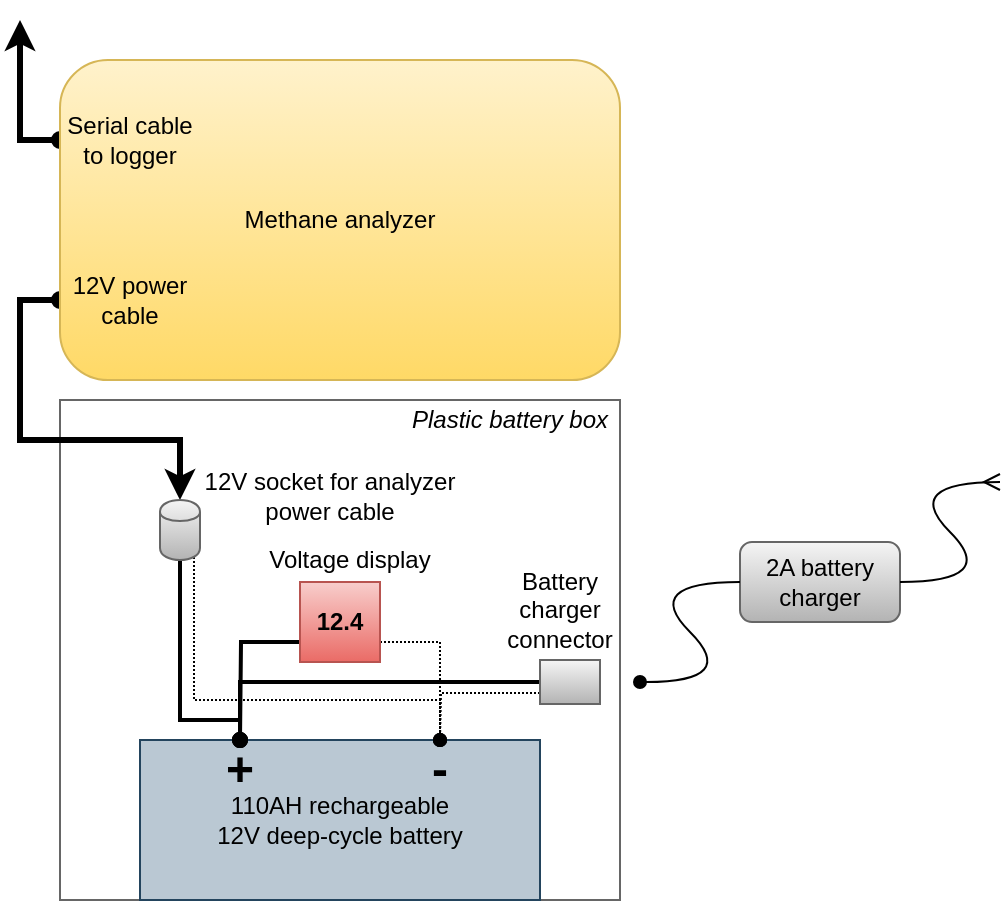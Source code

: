 <mxfile version="10.2.1" type="device"><diagram id="eVrMQWmFlpr6Ndu0jEe3" name="Page-1"><mxGraphModel dx="1188" dy="697" grid="1" gridSize="10" guides="1" tooltips="1" connect="1" arrows="1" fold="1" page="1" pageScale="1" pageWidth="850" pageHeight="1100" background="none" math="0" shadow="0"><root><mxCell id="0"/><mxCell id="1" parent="0"/><mxCell id="v3jmW2rhMOM-bE7lTBop-3" value="" style="rounded=0;whiteSpace=wrap;html=1;fillColor=none;strokeColor=#666666;fontColor=#333333;" vertex="1" parent="1"><mxGeometry x="200" y="270" width="280" height="250" as="geometry"/></mxCell><mxCell id="v3jmW2rhMOM-bE7lTBop-25" style="edgeStyle=orthogonalEdgeStyle;rounded=0;html=1;exitX=0;exitY=0.75;exitDx=0;exitDy=0;entryX=0.5;entryY=0;entryDx=0;entryDy=0;startArrow=oval;startFill=1;endArrow=classic;endFill=1;jettySize=auto;orthogonalLoop=1;strokeWidth=3;" edge="1" parent="1" source="v3jmW2rhMOM-bE7lTBop-1" target="v3jmW2rhMOM-bE7lTBop-9"><mxGeometry relative="1" as="geometry"/></mxCell><mxCell id="v3jmW2rhMOM-bE7lTBop-27" style="edgeStyle=orthogonalEdgeStyle;rounded=0;html=1;exitX=0;exitY=0.25;exitDx=0;exitDy=0;startArrow=oval;startFill=1;endArrow=classic;endFill=1;jettySize=auto;orthogonalLoop=1;strokeWidth=3;" edge="1" parent="1" source="v3jmW2rhMOM-bE7lTBop-1"><mxGeometry relative="1" as="geometry"><mxPoint x="180" y="80" as="targetPoint"/></mxGeometry></mxCell><mxCell id="v3jmW2rhMOM-bE7lTBop-1" value="Methane analyzer" style="rounded=1;whiteSpace=wrap;html=1;fillColor=#fff2cc;strokeColor=#d6b656;gradientColor=#ffd966;" vertex="1" parent="1"><mxGeometry x="200" y="100" width="280" height="160" as="geometry"/></mxCell><mxCell id="v3jmW2rhMOM-bE7lTBop-2" value="110AH rechargeable &lt;br&gt;12V deep-cycle battery" style="rounded=0;whiteSpace=wrap;html=1;fillColor=#bac8d3;strokeColor=#23445d;" vertex="1" parent="1"><mxGeometry x="240" y="440" width="200" height="80" as="geometry"/></mxCell><mxCell id="v3jmW2rhMOM-bE7lTBop-6" style="edgeStyle=orthogonalEdgeStyle;rounded=0;html=1;exitX=1;exitY=0.75;exitDx=0;exitDy=0;entryX=0.75;entryY=0;entryDx=0;entryDy=0;jettySize=auto;orthogonalLoop=1;dashed=1;dashPattern=1 1;endArrow=oval;endFill=1;" edge="1" parent="1" source="v3jmW2rhMOM-bE7lTBop-4" target="v3jmW2rhMOM-bE7lTBop-2"><mxGeometry relative="1" as="geometry"/></mxCell><mxCell id="v3jmW2rhMOM-bE7lTBop-7" value="&lt;b&gt;&lt;font style=&quot;font-size: 24px&quot;&gt;+&lt;/font&gt;&lt;/b&gt;" style="text;html=1;strokeColor=none;fillColor=none;align=center;verticalAlign=middle;whiteSpace=wrap;rounded=0;" vertex="1" parent="1"><mxGeometry x="270" y="440" width="40" height="30" as="geometry"/></mxCell><mxCell id="v3jmW2rhMOM-bE7lTBop-8" value="&lt;b&gt;&lt;font style=&quot;font-size: 24px&quot;&gt;-&lt;/font&gt;&lt;/b&gt;" style="text;html=1;strokeColor=none;fillColor=none;align=center;verticalAlign=middle;whiteSpace=wrap;rounded=0;" vertex="1" parent="1"><mxGeometry x="370" y="440" width="40" height="30" as="geometry"/></mxCell><mxCell id="v3jmW2rhMOM-bE7lTBop-10" style="edgeStyle=orthogonalEdgeStyle;rounded=0;html=1;exitX=0.5;exitY=1;exitDx=0;exitDy=0;entryX=0.5;entryY=0;entryDx=0;entryDy=0;jettySize=auto;orthogonalLoop=1;endArrow=oval;endFill=1;strokeWidth=2;" edge="1" parent="1" source="v3jmW2rhMOM-bE7lTBop-9" target="v3jmW2rhMOM-bE7lTBop-7"><mxGeometry relative="1" as="geometry"><Array as="points"><mxPoint x="260" y="430"/><mxPoint x="290" y="430"/></Array></mxGeometry></mxCell><mxCell id="v3jmW2rhMOM-bE7lTBop-11" style="edgeStyle=orthogonalEdgeStyle;rounded=0;html=1;exitX=0.85;exitY=0.95;exitDx=0;exitDy=0;exitPerimeter=0;entryX=0.5;entryY=0;entryDx=0;entryDy=0;jettySize=auto;orthogonalLoop=1;dashed=1;dashPattern=1 1;endArrow=oval;endFill=1;" edge="1" parent="1" source="v3jmW2rhMOM-bE7lTBop-9" target="v3jmW2rhMOM-bE7lTBop-8"><mxGeometry relative="1" as="geometry"><Array as="points"><mxPoint x="267" y="420"/><mxPoint x="390" y="420"/></Array></mxGeometry></mxCell><mxCell id="v3jmW2rhMOM-bE7lTBop-9" value="" style="shape=cylinder;whiteSpace=wrap;html=1;boundedLbl=1;backgroundOutline=1;fillColor=#f5f5f5;strokeColor=#666666;gradientColor=#b3b3b3;" vertex="1" parent="1"><mxGeometry x="250" y="320" width="20" height="30" as="geometry"/></mxCell><mxCell id="v3jmW2rhMOM-bE7lTBop-12" value="12V socket for analyzer power cable" style="text;html=1;strokeColor=none;fillColor=none;align=center;verticalAlign=middle;whiteSpace=wrap;rounded=0;" vertex="1" parent="1"><mxGeometry x="270" y="305" width="130" height="25" as="geometry"/></mxCell><mxCell id="v3jmW2rhMOM-bE7lTBop-17" style="edgeStyle=orthogonalEdgeStyle;rounded=0;html=1;exitX=0;exitY=0.5;exitDx=0;exitDy=0;entryX=0.5;entryY=0;entryDx=0;entryDy=0;jettySize=auto;orthogonalLoop=1;endArrow=oval;endFill=1;strokeWidth=2;" edge="1" parent="1" source="v3jmW2rhMOM-bE7lTBop-13" target="v3jmW2rhMOM-bE7lTBop-7"><mxGeometry relative="1" as="geometry"/></mxCell><mxCell id="v3jmW2rhMOM-bE7lTBop-18" style="edgeStyle=orthogonalEdgeStyle;rounded=0;html=1;exitX=0;exitY=0.75;exitDx=0;exitDy=0;jettySize=auto;orthogonalLoop=1;dashed=1;dashPattern=1 1;endArrow=oval;endFill=1;" edge="1" parent="1" source="v3jmW2rhMOM-bE7lTBop-13"><mxGeometry relative="1" as="geometry"><mxPoint x="390" y="440" as="targetPoint"/></mxGeometry></mxCell><mxCell id="v3jmW2rhMOM-bE7lTBop-13" value="" style="rounded=0;whiteSpace=wrap;html=1;fillColor=#f5f5f5;strokeColor=#666666;gradientColor=#b3b3b3;" vertex="1" parent="1"><mxGeometry x="440" y="400" width="30" height="22" as="geometry"/></mxCell><mxCell id="v3jmW2rhMOM-bE7lTBop-14" value="Voltage display" style="text;html=1;strokeColor=none;fillColor=none;align=center;verticalAlign=middle;whiteSpace=wrap;rounded=0;" vertex="1" parent="1"><mxGeometry x="300" y="340" width="90" height="20" as="geometry"/></mxCell><mxCell id="v3jmW2rhMOM-bE7lTBop-20" style="edgeStyle=orthogonalEdgeStyle;rounded=0;html=1;exitX=0;exitY=0.75;exitDx=0;exitDy=0;jettySize=auto;orthogonalLoop=1;endArrow=oval;endFill=1;strokeWidth=2;" edge="1" parent="1" source="v3jmW2rhMOM-bE7lTBop-4"><mxGeometry relative="1" as="geometry"><mxPoint x="290" y="440" as="targetPoint"/></mxGeometry></mxCell><mxCell id="v3jmW2rhMOM-bE7lTBop-4" value="12.4" style="rounded=0;whiteSpace=wrap;html=1;fillColor=#f8cecc;strokeColor=#b85450;gradientColor=#ea6b66;fontStyle=1" vertex="1" parent="1"><mxGeometry x="320" y="361" width="40" height="40" as="geometry"/></mxCell><mxCell id="v3jmW2rhMOM-bE7lTBop-19" value="Battery charger connector" style="text;html=1;strokeColor=none;fillColor=none;align=center;verticalAlign=middle;whiteSpace=wrap;rounded=0;" vertex="1" parent="1"><mxGeometry x="420" y="350" width="60" height="50" as="geometry"/></mxCell><mxCell id="v3jmW2rhMOM-bE7lTBop-22" value="2A battery charger" style="rounded=1;whiteSpace=wrap;html=1;fillColor=#f5f5f5;strokeColor=#666666;gradientColor=#b3b3b3;" vertex="1" parent="1"><mxGeometry x="540" y="341" width="80" height="40" as="geometry"/></mxCell><mxCell id="v3jmW2rhMOM-bE7lTBop-23" value="" style="curved=1;endArrow=ERmany;html=1;endFill=0;" edge="1" parent="1"><mxGeometry width="50" height="50" relative="1" as="geometry"><mxPoint x="620" y="361" as="sourcePoint"/><mxPoint x="670" y="311" as="targetPoint"/><Array as="points"><mxPoint x="670" y="361"/><mxPoint x="620" y="311"/></Array></mxGeometry></mxCell><mxCell id="v3jmW2rhMOM-bE7lTBop-24" value="" style="curved=1;endArrow=none;html=1;endFill=0;startArrow=oval;startFill=1;" edge="1" parent="1"><mxGeometry width="50" height="50" relative="1" as="geometry"><mxPoint x="490" y="411" as="sourcePoint"/><mxPoint x="540" y="361" as="targetPoint"/><Array as="points"><mxPoint x="540" y="411"/><mxPoint x="490" y="361"/></Array></mxGeometry></mxCell><mxCell id="v3jmW2rhMOM-bE7lTBop-26" value="12V power cable" style="text;html=1;strokeColor=none;fillColor=none;align=center;verticalAlign=middle;whiteSpace=wrap;rounded=0;" vertex="1" parent="1"><mxGeometry x="200" y="200" width="70" height="40" as="geometry"/></mxCell><mxCell id="v3jmW2rhMOM-bE7lTBop-28" value="Serial cable to logger" style="text;html=1;strokeColor=none;fillColor=none;align=center;verticalAlign=middle;whiteSpace=wrap;rounded=0;" vertex="1" parent="1"><mxGeometry x="200" y="120" width="70" height="40" as="geometry"/></mxCell><mxCell id="v3jmW2rhMOM-bE7lTBop-29" value="&lt;i&gt;Plastic battery box&lt;/i&gt;" style="text;html=1;strokeColor=none;fillColor=none;align=center;verticalAlign=middle;whiteSpace=wrap;rounded=0;" vertex="1" parent="1"><mxGeometry x="370" y="270" width="110" height="20" as="geometry"/></mxCell></root></mxGraphModel></diagram></mxfile>